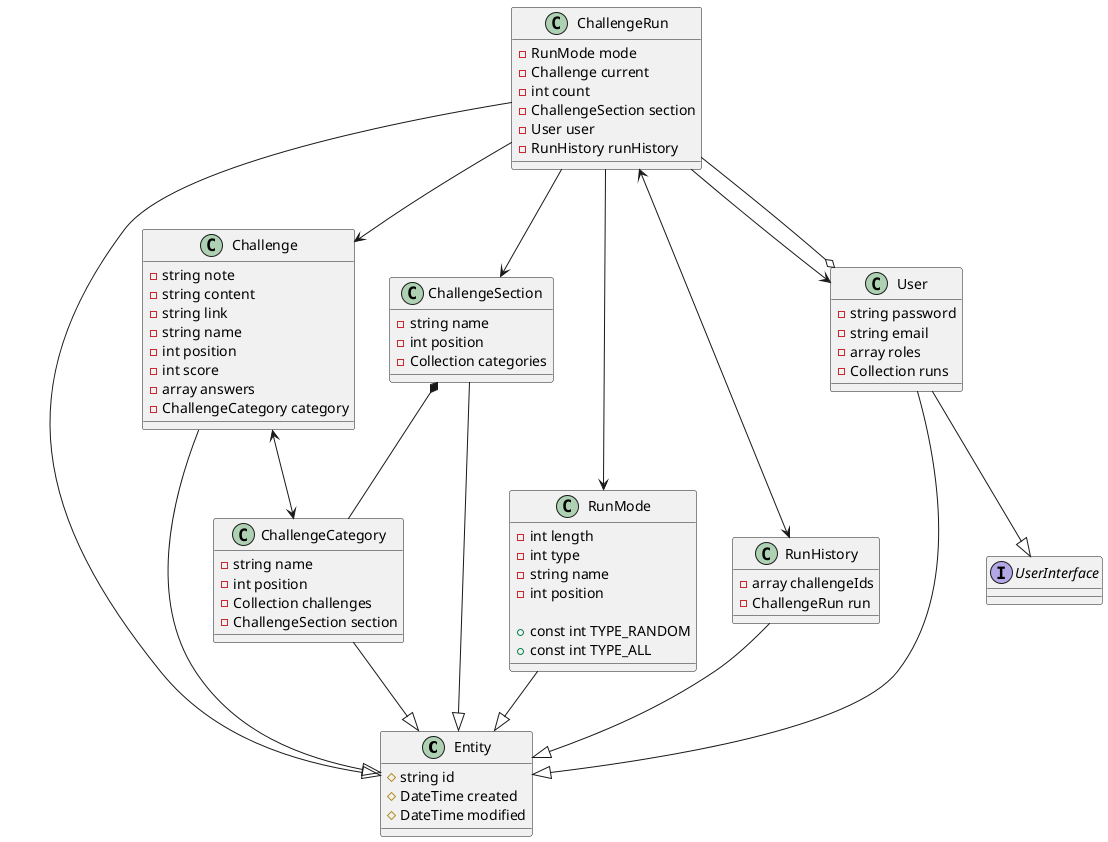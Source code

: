 @startuml
'!include themes\puml-theme-cf.puml
class Entity {
    #string id
    #DateTime created
    #DateTime modified
}

class Challenge {
    -string note
    -string content
    -string link
    -string name
    -int position
    -int score
    -array answers
    -ChallengeCategory category
}

class ChallengeCategory {
    -string name
    -int position
    -Collection challenges
    -ChallengeSection section
}

class ChallengeSection {
    -string name
    -int position
    -Collection categories
}

class ChallengeRun {
    -RunMode mode
    -Challenge current
    -int count
    -ChallengeSection section
    -User user
    -RunHistory runHistory
}

class RunMode {
    -int length
    -int type
    -string name
    -int position

    +const int TYPE_RANDOM
    +const int TYPE_ALL
}

class RunHistory {
    -array challengeIds
    -ChallengeRun run
}
class User {
    -string password
    -string email
    -array roles
    -Collection runs
}

interface UserInterface {
}

Challenge --|> Entity
ChallengeCategory --|> Entity
ChallengeSection --|> Entity
ChallengeRun --|> Entity
RunMode --|> Entity
RunHistory --|> Entity
User --|> Entity
User --|> UserInterface

Challenge <--> ChallengeCategory
ChallengeSection *-- ChallengeCategory
ChallengeRun --> ChallengeSection
ChallengeRun --> Challenge
ChallengeRun --> RunMode
ChallengeRun <--> RunHistory
ChallengeRun --> User
User o-- ChallengeRun

@enduml